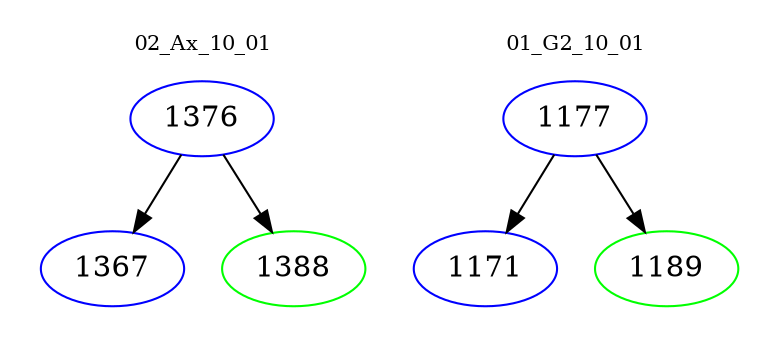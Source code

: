 digraph{
subgraph cluster_0 {
color = white
label = "02_Ax_10_01";
fontsize=10;
T0_1376 [label="1376", color="blue"]
T0_1376 -> T0_1367 [color="black"]
T0_1367 [label="1367", color="blue"]
T0_1376 -> T0_1388 [color="black"]
T0_1388 [label="1388", color="green"]
}
subgraph cluster_1 {
color = white
label = "01_G2_10_01";
fontsize=10;
T1_1177 [label="1177", color="blue"]
T1_1177 -> T1_1171 [color="black"]
T1_1171 [label="1171", color="blue"]
T1_1177 -> T1_1189 [color="black"]
T1_1189 [label="1189", color="green"]
}
}
